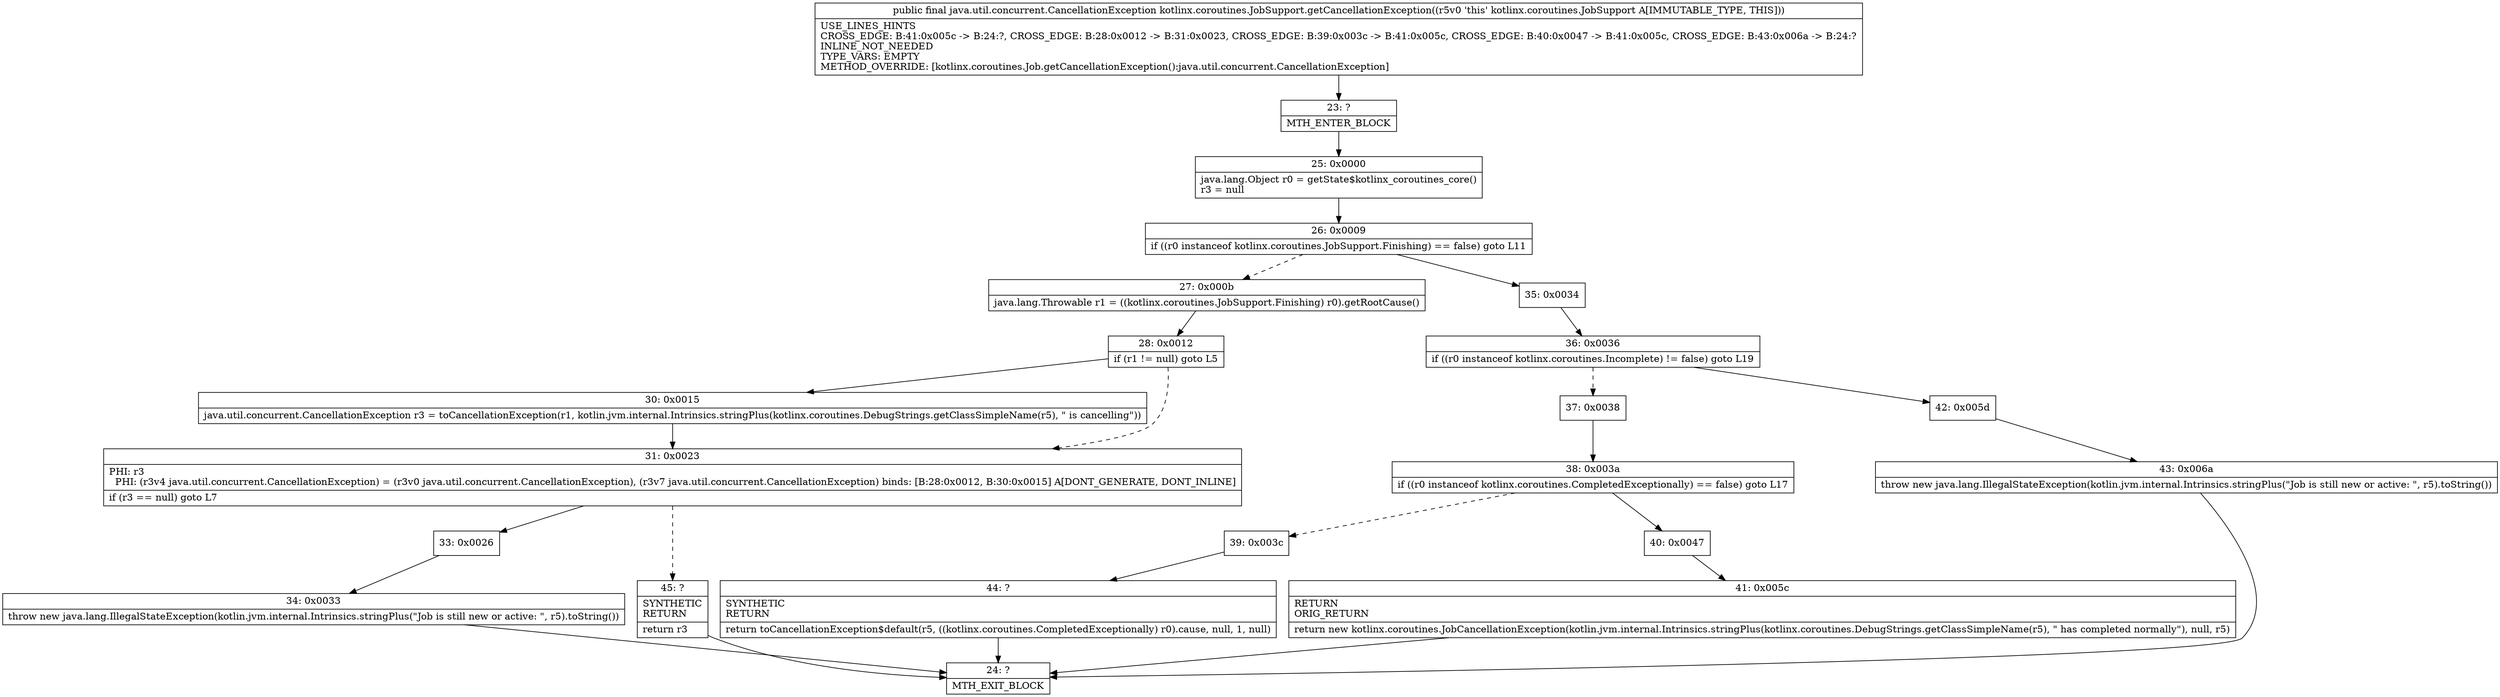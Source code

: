 digraph "CFG forkotlinx.coroutines.JobSupport.getCancellationException()Ljava\/util\/concurrent\/CancellationException;" {
Node_23 [shape=record,label="{23\:\ ?|MTH_ENTER_BLOCK\l}"];
Node_25 [shape=record,label="{25\:\ 0x0000|java.lang.Object r0 = getState$kotlinx_coroutines_core()\lr3 = null\l}"];
Node_26 [shape=record,label="{26\:\ 0x0009|if ((r0 instanceof kotlinx.coroutines.JobSupport.Finishing) == false) goto L11\l}"];
Node_27 [shape=record,label="{27\:\ 0x000b|java.lang.Throwable r1 = ((kotlinx.coroutines.JobSupport.Finishing) r0).getRootCause()\l}"];
Node_28 [shape=record,label="{28\:\ 0x0012|if (r1 != null) goto L5\l}"];
Node_30 [shape=record,label="{30\:\ 0x0015|java.util.concurrent.CancellationException r3 = toCancellationException(r1, kotlin.jvm.internal.Intrinsics.stringPlus(kotlinx.coroutines.DebugStrings.getClassSimpleName(r5), \" is cancelling\"))\l}"];
Node_31 [shape=record,label="{31\:\ 0x0023|PHI: r3 \l  PHI: (r3v4 java.util.concurrent.CancellationException) = (r3v0 java.util.concurrent.CancellationException), (r3v7 java.util.concurrent.CancellationException) binds: [B:28:0x0012, B:30:0x0015] A[DONT_GENERATE, DONT_INLINE]\l|if (r3 == null) goto L7\l}"];
Node_33 [shape=record,label="{33\:\ 0x0026}"];
Node_34 [shape=record,label="{34\:\ 0x0033|throw new java.lang.IllegalStateException(kotlin.jvm.internal.Intrinsics.stringPlus(\"Job is still new or active: \", r5).toString())\l}"];
Node_24 [shape=record,label="{24\:\ ?|MTH_EXIT_BLOCK\l}"];
Node_45 [shape=record,label="{45\:\ ?|SYNTHETIC\lRETURN\l|return r3\l}"];
Node_35 [shape=record,label="{35\:\ 0x0034}"];
Node_36 [shape=record,label="{36\:\ 0x0036|if ((r0 instanceof kotlinx.coroutines.Incomplete) != false) goto L19\l}"];
Node_37 [shape=record,label="{37\:\ 0x0038}"];
Node_38 [shape=record,label="{38\:\ 0x003a|if ((r0 instanceof kotlinx.coroutines.CompletedExceptionally) == false) goto L17\l}"];
Node_39 [shape=record,label="{39\:\ 0x003c}"];
Node_44 [shape=record,label="{44\:\ ?|SYNTHETIC\lRETURN\l|return toCancellationException$default(r5, ((kotlinx.coroutines.CompletedExceptionally) r0).cause, null, 1, null)\l}"];
Node_40 [shape=record,label="{40\:\ 0x0047}"];
Node_41 [shape=record,label="{41\:\ 0x005c|RETURN\lORIG_RETURN\l|return new kotlinx.coroutines.JobCancellationException(kotlin.jvm.internal.Intrinsics.stringPlus(kotlinx.coroutines.DebugStrings.getClassSimpleName(r5), \" has completed normally\"), null, r5)\l}"];
Node_42 [shape=record,label="{42\:\ 0x005d}"];
Node_43 [shape=record,label="{43\:\ 0x006a|throw new java.lang.IllegalStateException(kotlin.jvm.internal.Intrinsics.stringPlus(\"Job is still new or active: \", r5).toString())\l}"];
MethodNode[shape=record,label="{public final java.util.concurrent.CancellationException kotlinx.coroutines.JobSupport.getCancellationException((r5v0 'this' kotlinx.coroutines.JobSupport A[IMMUTABLE_TYPE, THIS]))  | USE_LINES_HINTS\lCROSS_EDGE: B:41:0x005c \-\> B:24:?, CROSS_EDGE: B:28:0x0012 \-\> B:31:0x0023, CROSS_EDGE: B:39:0x003c \-\> B:41:0x005c, CROSS_EDGE: B:40:0x0047 \-\> B:41:0x005c, CROSS_EDGE: B:43:0x006a \-\> B:24:?\lINLINE_NOT_NEEDED\lTYPE_VARS: EMPTY\lMETHOD_OVERRIDE: [kotlinx.coroutines.Job.getCancellationException():java.util.concurrent.CancellationException]\l}"];
MethodNode -> Node_23;Node_23 -> Node_25;
Node_25 -> Node_26;
Node_26 -> Node_27[style=dashed];
Node_26 -> Node_35;
Node_27 -> Node_28;
Node_28 -> Node_30;
Node_28 -> Node_31[style=dashed];
Node_30 -> Node_31;
Node_31 -> Node_33;
Node_31 -> Node_45[style=dashed];
Node_33 -> Node_34;
Node_34 -> Node_24;
Node_45 -> Node_24;
Node_35 -> Node_36;
Node_36 -> Node_37[style=dashed];
Node_36 -> Node_42;
Node_37 -> Node_38;
Node_38 -> Node_39[style=dashed];
Node_38 -> Node_40;
Node_39 -> Node_44;
Node_44 -> Node_24;
Node_40 -> Node_41;
Node_41 -> Node_24;
Node_42 -> Node_43;
Node_43 -> Node_24;
}

